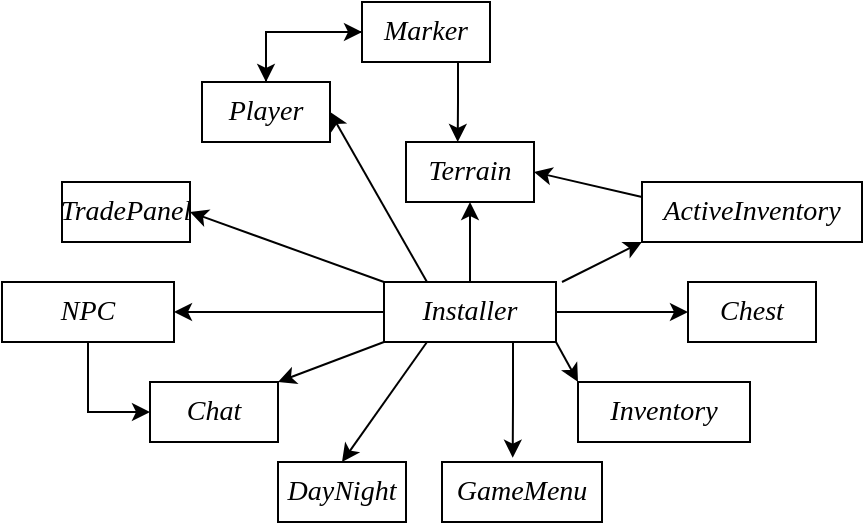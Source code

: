 <mxfile version="24.4.4" type="device">
  <diagram name="Страница — 1" id="HisL__PoR1DTvs2xIMrA">
    <mxGraphModel dx="1143" dy="693" grid="1" gridSize="10" guides="1" tooltips="1" connect="1" arrows="1" fold="1" page="1" pageScale="1" pageWidth="827" pageHeight="1169" math="0" shadow="0">
      <root>
        <mxCell id="0" />
        <mxCell id="1" parent="0" />
        <mxCell id="NiBlPgQvJPjMPdxQ06dj-3" style="edgeStyle=orthogonalEdgeStyle;rounded=0;orthogonalLoop=1;jettySize=auto;html=1;exitX=0;exitY=0.5;exitDx=0;exitDy=0;entryX=1;entryY=0.5;entryDx=0;entryDy=0;" edge="1" parent="1" source="NiBlPgQvJPjMPdxQ06dj-1" target="NiBlPgQvJPjMPdxQ06dj-2">
          <mxGeometry relative="1" as="geometry" />
        </mxCell>
        <mxCell id="NiBlPgQvJPjMPdxQ06dj-12" style="edgeStyle=orthogonalEdgeStyle;rounded=0;orthogonalLoop=1;jettySize=auto;html=1;exitX=0.5;exitY=0;exitDx=0;exitDy=0;entryX=0.5;entryY=1;entryDx=0;entryDy=0;" edge="1" parent="1" source="NiBlPgQvJPjMPdxQ06dj-1" target="NiBlPgQvJPjMPdxQ06dj-7">
          <mxGeometry relative="1" as="geometry" />
        </mxCell>
        <mxCell id="NiBlPgQvJPjMPdxQ06dj-19" style="edgeStyle=orthogonalEdgeStyle;rounded=0;orthogonalLoop=1;jettySize=auto;html=1;exitX=1;exitY=0.5;exitDx=0;exitDy=0;entryX=0;entryY=0.5;entryDx=0;entryDy=0;" edge="1" parent="1" source="NiBlPgQvJPjMPdxQ06dj-1" target="NiBlPgQvJPjMPdxQ06dj-6">
          <mxGeometry relative="1" as="geometry" />
        </mxCell>
        <mxCell id="NiBlPgQvJPjMPdxQ06dj-1" value="Installer" style="rounded=0;whiteSpace=wrap;html=1;fontSize=14;fontFamily=Times New Roman;fontStyle=2" vertex="1" parent="1">
          <mxGeometry x="371" y="280" width="86" height="30" as="geometry" />
        </mxCell>
        <mxCell id="NiBlPgQvJPjMPdxQ06dj-25" style="edgeStyle=orthogonalEdgeStyle;rounded=0;orthogonalLoop=1;jettySize=auto;html=1;exitX=0.5;exitY=1;exitDx=0;exitDy=0;entryX=0;entryY=0.5;entryDx=0;entryDy=0;" edge="1" parent="1" source="NiBlPgQvJPjMPdxQ06dj-2" target="NiBlPgQvJPjMPdxQ06dj-8">
          <mxGeometry relative="1" as="geometry" />
        </mxCell>
        <mxCell id="NiBlPgQvJPjMPdxQ06dj-2" value="NPC" style="rounded=0;whiteSpace=wrap;html=1;fontSize=14;fontFamily=Times New Roman;fontStyle=2" vertex="1" parent="1">
          <mxGeometry x="180" y="280" width="86" height="30" as="geometry" />
        </mxCell>
        <mxCell id="NiBlPgQvJPjMPdxQ06dj-4" value="Inventory" style="rounded=0;whiteSpace=wrap;html=1;fontSize=14;fontFamily=Times New Roman;fontStyle=2" vertex="1" parent="1">
          <mxGeometry x="468" y="330" width="86" height="30" as="geometry" />
        </mxCell>
        <mxCell id="NiBlPgQvJPjMPdxQ06dj-5" value="ActiveInventory" style="rounded=0;whiteSpace=wrap;html=1;fontSize=14;fontFamily=Times New Roman;fontStyle=2" vertex="1" parent="1">
          <mxGeometry x="500" y="230" width="110" height="30" as="geometry" />
        </mxCell>
        <mxCell id="NiBlPgQvJPjMPdxQ06dj-6" value="Chest" style="rounded=0;whiteSpace=wrap;html=1;fontSize=14;fontFamily=Times New Roman;fontStyle=2" vertex="1" parent="1">
          <mxGeometry x="523" y="280" width="64" height="30" as="geometry" />
        </mxCell>
        <mxCell id="NiBlPgQvJPjMPdxQ06dj-7" value="Terrain" style="rounded=0;whiteSpace=wrap;html=1;fontSize=14;fontFamily=Times New Roman;fontStyle=2" vertex="1" parent="1">
          <mxGeometry x="382" y="210" width="64" height="30" as="geometry" />
        </mxCell>
        <mxCell id="NiBlPgQvJPjMPdxQ06dj-8" value="Chat" style="rounded=0;whiteSpace=wrap;html=1;fontSize=14;fontFamily=Times New Roman;fontStyle=2" vertex="1" parent="1">
          <mxGeometry x="254" y="330" width="64" height="30" as="geometry" />
        </mxCell>
        <mxCell id="NiBlPgQvJPjMPdxQ06dj-10" value="GameMenu" style="rounded=0;whiteSpace=wrap;html=1;fontSize=14;fontFamily=Times New Roman;fontStyle=2" vertex="1" parent="1">
          <mxGeometry x="400" y="370" width="80" height="30" as="geometry" />
        </mxCell>
        <mxCell id="NiBlPgQvJPjMPdxQ06dj-11" value="DayNight" style="rounded=0;whiteSpace=wrap;html=1;fontSize=14;fontFamily=Times New Roman;fontStyle=2" vertex="1" parent="1">
          <mxGeometry x="318" y="370" width="64" height="30" as="geometry" />
        </mxCell>
        <mxCell id="NiBlPgQvJPjMPdxQ06dj-14" value="" style="endArrow=classic;html=1;rounded=0;entryX=0;entryY=1;entryDx=0;entryDy=0;" edge="1" parent="1" target="NiBlPgQvJPjMPdxQ06dj-5">
          <mxGeometry width="50" height="50" relative="1" as="geometry">
            <mxPoint x="460" y="280" as="sourcePoint" />
            <mxPoint x="520" y="240" as="targetPoint" />
          </mxGeometry>
        </mxCell>
        <mxCell id="NiBlPgQvJPjMPdxQ06dj-16" value="" style="endArrow=classic;html=1;rounded=0;entryX=0;entryY=0;entryDx=0;entryDy=0;exitX=1;exitY=1;exitDx=0;exitDy=0;" edge="1" parent="1" source="NiBlPgQvJPjMPdxQ06dj-1" target="NiBlPgQvJPjMPdxQ06dj-4">
          <mxGeometry width="50" height="50" relative="1" as="geometry">
            <mxPoint x="400" y="380" as="sourcePoint" />
            <mxPoint x="450" y="330" as="targetPoint" />
          </mxGeometry>
        </mxCell>
        <mxCell id="NiBlPgQvJPjMPdxQ06dj-18" value="" style="endArrow=classic;html=1;rounded=0;entryX=1;entryY=0.5;entryDx=0;entryDy=0;exitX=0;exitY=0.25;exitDx=0;exitDy=0;" edge="1" parent="1" source="NiBlPgQvJPjMPdxQ06dj-5" target="NiBlPgQvJPjMPdxQ06dj-7">
          <mxGeometry width="50" height="50" relative="1" as="geometry">
            <mxPoint x="400" y="380" as="sourcePoint" />
            <mxPoint x="450" y="330" as="targetPoint" />
          </mxGeometry>
        </mxCell>
        <mxCell id="NiBlPgQvJPjMPdxQ06dj-20" value="TradePanel" style="rounded=0;whiteSpace=wrap;html=1;fontSize=14;fontFamily=Times New Roman;fontStyle=2" vertex="1" parent="1">
          <mxGeometry x="210" y="230" width="64" height="30" as="geometry" />
        </mxCell>
        <mxCell id="NiBlPgQvJPjMPdxQ06dj-21" value="" style="endArrow=classic;html=1;rounded=0;entryX=1;entryY=0.5;entryDx=0;entryDy=0;exitX=0;exitY=0;exitDx=0;exitDy=0;" edge="1" parent="1" source="NiBlPgQvJPjMPdxQ06dj-1" target="NiBlPgQvJPjMPdxQ06dj-20">
          <mxGeometry width="50" height="50" relative="1" as="geometry">
            <mxPoint x="400" y="380" as="sourcePoint" />
            <mxPoint x="450" y="330" as="targetPoint" />
          </mxGeometry>
        </mxCell>
        <mxCell id="NiBlPgQvJPjMPdxQ06dj-23" value="" style="endArrow=classic;html=1;rounded=0;entryX=1;entryY=0;entryDx=0;entryDy=0;exitX=0;exitY=1;exitDx=0;exitDy=0;" edge="1" parent="1" source="NiBlPgQvJPjMPdxQ06dj-1" target="NiBlPgQvJPjMPdxQ06dj-8">
          <mxGeometry width="50" height="50" relative="1" as="geometry">
            <mxPoint x="400" y="380" as="sourcePoint" />
            <mxPoint x="450" y="330" as="targetPoint" />
          </mxGeometry>
        </mxCell>
        <mxCell id="NiBlPgQvJPjMPdxQ06dj-32" style="edgeStyle=orthogonalEdgeStyle;rounded=0;orthogonalLoop=1;jettySize=auto;html=1;exitX=0.5;exitY=0;exitDx=0;exitDy=0;entryX=0;entryY=0.5;entryDx=0;entryDy=0;" edge="1" parent="1" source="NiBlPgQvJPjMPdxQ06dj-26" target="NiBlPgQvJPjMPdxQ06dj-27">
          <mxGeometry relative="1" as="geometry" />
        </mxCell>
        <mxCell id="NiBlPgQvJPjMPdxQ06dj-26" value="Player" style="rounded=0;whiteSpace=wrap;html=1;fontSize=14;fontFamily=Times New Roman;fontStyle=2" vertex="1" parent="1">
          <mxGeometry x="280" y="180" width="64" height="30" as="geometry" />
        </mxCell>
        <mxCell id="NiBlPgQvJPjMPdxQ06dj-31" style="edgeStyle=orthogonalEdgeStyle;rounded=0;orthogonalLoop=1;jettySize=auto;html=1;exitX=0;exitY=0.5;exitDx=0;exitDy=0;entryX=0.5;entryY=0;entryDx=0;entryDy=0;" edge="1" parent="1" source="NiBlPgQvJPjMPdxQ06dj-27" target="NiBlPgQvJPjMPdxQ06dj-26">
          <mxGeometry relative="1" as="geometry" />
        </mxCell>
        <mxCell id="NiBlPgQvJPjMPdxQ06dj-27" value="Marker" style="rounded=0;whiteSpace=wrap;html=1;fontSize=14;fontFamily=Times New Roman;fontStyle=2" vertex="1" parent="1">
          <mxGeometry x="360" y="140" width="64" height="30" as="geometry" />
        </mxCell>
        <mxCell id="NiBlPgQvJPjMPdxQ06dj-29" value="" style="endArrow=classic;html=1;rounded=0;entryX=1;entryY=0.5;entryDx=0;entryDy=0;exitX=0.25;exitY=0;exitDx=0;exitDy=0;" edge="1" parent="1" source="NiBlPgQvJPjMPdxQ06dj-1" target="NiBlPgQvJPjMPdxQ06dj-26">
          <mxGeometry width="50" height="50" relative="1" as="geometry">
            <mxPoint x="400" y="380" as="sourcePoint" />
            <mxPoint x="450" y="330" as="targetPoint" />
          </mxGeometry>
        </mxCell>
        <mxCell id="NiBlPgQvJPjMPdxQ06dj-33" style="edgeStyle=orthogonalEdgeStyle;rounded=0;orthogonalLoop=1;jettySize=auto;html=1;exitX=0.75;exitY=1;exitDx=0;exitDy=0;entryX=0.404;entryY=0;entryDx=0;entryDy=0;entryPerimeter=0;" edge="1" parent="1" source="NiBlPgQvJPjMPdxQ06dj-27" target="NiBlPgQvJPjMPdxQ06dj-7">
          <mxGeometry relative="1" as="geometry" />
        </mxCell>
        <mxCell id="NiBlPgQvJPjMPdxQ06dj-34" value="" style="endArrow=classic;html=1;rounded=0;entryX=0.5;entryY=0;entryDx=0;entryDy=0;exitX=0.25;exitY=1;exitDx=0;exitDy=0;" edge="1" parent="1" source="NiBlPgQvJPjMPdxQ06dj-1" target="NiBlPgQvJPjMPdxQ06dj-11">
          <mxGeometry width="50" height="50" relative="1" as="geometry">
            <mxPoint x="400" y="380" as="sourcePoint" />
            <mxPoint x="450" y="330" as="targetPoint" />
          </mxGeometry>
        </mxCell>
        <mxCell id="NiBlPgQvJPjMPdxQ06dj-36" style="edgeStyle=orthogonalEdgeStyle;rounded=0;orthogonalLoop=1;jettySize=auto;html=1;exitX=0.75;exitY=1;exitDx=0;exitDy=0;entryX=0.442;entryY=-0.072;entryDx=0;entryDy=0;entryPerimeter=0;" edge="1" parent="1" source="NiBlPgQvJPjMPdxQ06dj-1" target="NiBlPgQvJPjMPdxQ06dj-10">
          <mxGeometry relative="1" as="geometry" />
        </mxCell>
      </root>
    </mxGraphModel>
  </diagram>
</mxfile>
